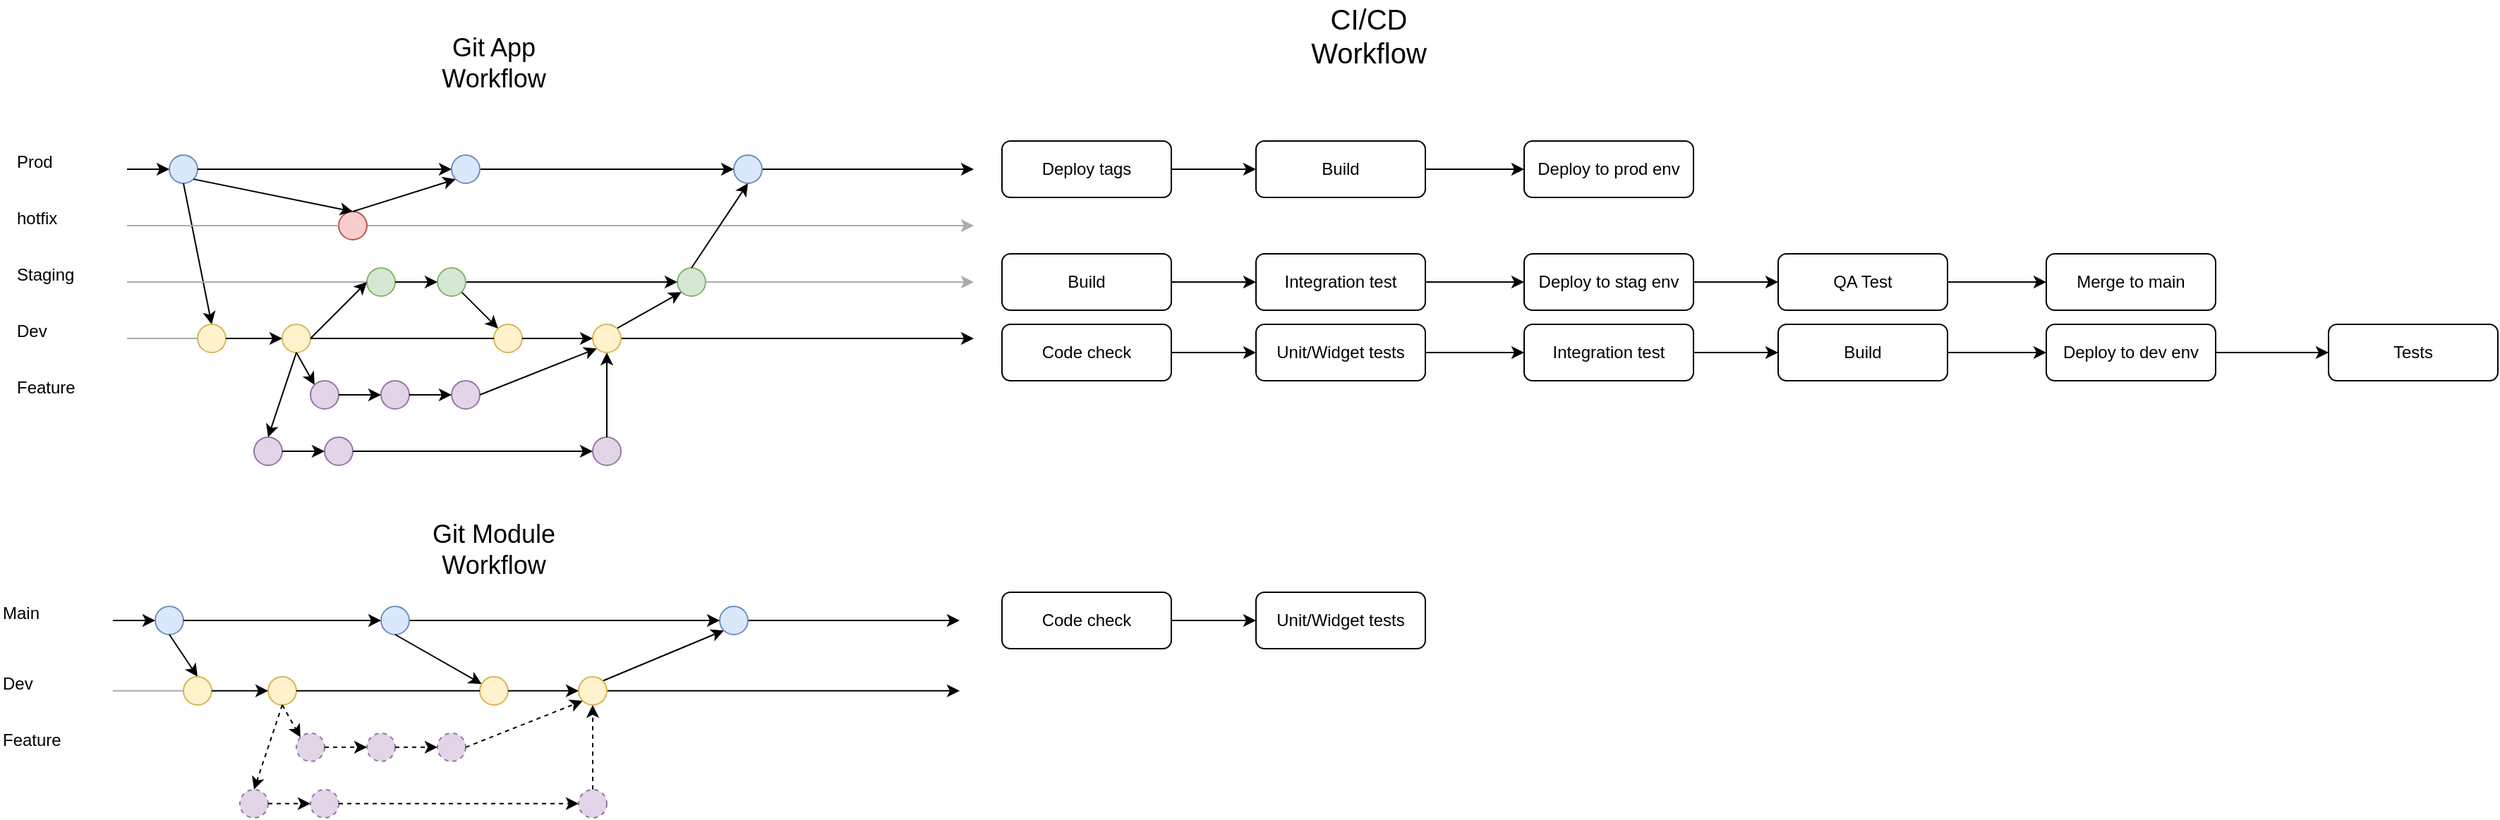 <mxfile version="20.4.1" type="device"><diagram id="oU8CQTp83sV-hjocqRVC" name="Page-1"><mxGraphModel dx="1665" dy="800" grid="1" gridSize="10" guides="1" tooltips="1" connect="1" arrows="1" fold="1" page="1" pageScale="1" pageWidth="850" pageHeight="1100" math="0" shadow="0"><root><mxCell id="0"/><mxCell id="1" parent="0"/><mxCell id="ug-XrsDGcubaLjRISl3a-1" value="" style="endArrow=classic;html=1;rounded=0;startArrow=none;" parent="1" source="ug-XrsDGcubaLjRISl3a-21" edge="1"><mxGeometry width="50" height="50" relative="1" as="geometry"><mxPoint x="120" y="180" as="sourcePoint"/><mxPoint x="720" y="180" as="targetPoint"/></mxGeometry></mxCell><mxCell id="ug-XrsDGcubaLjRISl3a-2" value="" style="endArrow=classic;html=1;rounded=0;startArrow=none;fillColor=#f5f5f5;strokeColor=#ABABAB;" parent="1" source="ug-XrsDGcubaLjRISl3a-17" edge="1"><mxGeometry width="50" height="50" relative="1" as="geometry"><mxPoint x="120" y="220" as="sourcePoint"/><mxPoint x="720" y="220" as="targetPoint"/></mxGeometry></mxCell><mxCell id="ug-XrsDGcubaLjRISl3a-3" value="" style="endArrow=classic;html=1;rounded=0;startArrow=none;strokeColor=#ABABAB;" parent="1" source="ug-XrsDGcubaLjRISl3a-23" edge="1"><mxGeometry width="50" height="50" relative="1" as="geometry"><mxPoint x="120" y="260" as="sourcePoint"/><mxPoint x="720" y="260" as="targetPoint"/></mxGeometry></mxCell><mxCell id="ug-XrsDGcubaLjRISl3a-4" value="" style="endArrow=classic;html=1;rounded=0;startArrow=none;" parent="1" source="ug-XrsDGcubaLjRISl3a-25" edge="1"><mxGeometry width="50" height="50" relative="1" as="geometry"><mxPoint x="120" y="300" as="sourcePoint"/><mxPoint x="720" y="300" as="targetPoint"/></mxGeometry></mxCell><mxCell id="ug-XrsDGcubaLjRISl3a-6" value="Prod" style="text;html=1;strokeColor=none;fillColor=none;align=left;verticalAlign=middle;whiteSpace=wrap;rounded=0;" parent="1" vertex="1"><mxGeometry x="40" y="160" width="60" height="30" as="geometry"/></mxCell><mxCell id="ug-XrsDGcubaLjRISl3a-7" value="hotfix" style="text;html=1;strokeColor=none;fillColor=none;align=left;verticalAlign=middle;whiteSpace=wrap;rounded=0;" parent="1" vertex="1"><mxGeometry x="40" y="200" width="60" height="30" as="geometry"/></mxCell><mxCell id="ug-XrsDGcubaLjRISl3a-8" value="Staging" style="text;html=1;strokeColor=none;fillColor=none;align=left;verticalAlign=middle;whiteSpace=wrap;rounded=0;" parent="1" vertex="1"><mxGeometry x="40" y="240" width="60" height="30" as="geometry"/></mxCell><mxCell id="ug-XrsDGcubaLjRISl3a-9" value="Dev" style="text;html=1;strokeColor=none;fillColor=none;align=left;verticalAlign=middle;whiteSpace=wrap;rounded=0;" parent="1" vertex="1"><mxGeometry x="40" y="280" width="60" height="30" as="geometry"/></mxCell><mxCell id="ug-XrsDGcubaLjRISl3a-10" value="Feature" style="text;html=1;strokeColor=none;fillColor=none;align=left;verticalAlign=middle;whiteSpace=wrap;rounded=0;" parent="1" vertex="1"><mxGeometry x="40" y="320" width="60" height="30" as="geometry"/></mxCell><mxCell id="ug-XrsDGcubaLjRISl3a-12" value="" style="ellipse;whiteSpace=wrap;html=1;aspect=fixed;fillColor=#dae8fc;strokeColor=#6c8ebf;" parent="1" vertex="1"><mxGeometry x="150" y="170" width="20" height="20" as="geometry"/></mxCell><mxCell id="ug-XrsDGcubaLjRISl3a-13" value="" style="endArrow=classic;html=1;rounded=0;endFill=1;" parent="1" target="ug-XrsDGcubaLjRISl3a-12" edge="1"><mxGeometry width="50" height="50" relative="1" as="geometry"><mxPoint x="120" y="180" as="sourcePoint"/><mxPoint x="720" y="180" as="targetPoint"/></mxGeometry></mxCell><mxCell id="ug-XrsDGcubaLjRISl3a-14" value="" style="endArrow=classic;html=1;rounded=0;exitX=0.5;exitY=1;exitDx=0;exitDy=0;entryX=0.5;entryY=0;entryDx=0;entryDy=0;" parent="1" source="ug-XrsDGcubaLjRISl3a-12" target="ug-XrsDGcubaLjRISl3a-15" edge="1"><mxGeometry width="50" height="50" relative="1" as="geometry"><mxPoint x="400" y="330" as="sourcePoint"/><mxPoint x="180" y="280" as="targetPoint"/></mxGeometry></mxCell><mxCell id="ug-XrsDGcubaLjRISl3a-15" value="" style="ellipse;whiteSpace=wrap;html=1;aspect=fixed;fillColor=#fff2cc;strokeColor=#d6b656;" parent="1" vertex="1"><mxGeometry x="170" y="290" width="20" height="20" as="geometry"/></mxCell><mxCell id="ug-XrsDGcubaLjRISl3a-16" value="" style="endArrow=none;html=1;rounded=0;strokeColor=#ABABAB;" parent="1" target="ug-XrsDGcubaLjRISl3a-15" edge="1"><mxGeometry width="50" height="50" relative="1" as="geometry"><mxPoint x="120" y="300" as="sourcePoint"/><mxPoint x="720" y="300" as="targetPoint"/></mxGeometry></mxCell><mxCell id="ug-XrsDGcubaLjRISl3a-17" value="" style="ellipse;whiteSpace=wrap;html=1;aspect=fixed;fillColor=#f8cecc;strokeColor=#b85450;" parent="1" vertex="1"><mxGeometry x="270" y="210" width="20" height="20" as="geometry"/></mxCell><mxCell id="ug-XrsDGcubaLjRISl3a-18" value="" style="endArrow=none;html=1;rounded=0;fillColor=#f5f5f5;strokeColor=#ABABAB;" parent="1" target="ug-XrsDGcubaLjRISl3a-17" edge="1"><mxGeometry width="50" height="50" relative="1" as="geometry"><mxPoint x="120" y="220" as="sourcePoint"/><mxPoint x="720" y="220" as="targetPoint"/></mxGeometry></mxCell><mxCell id="ug-XrsDGcubaLjRISl3a-19" value="" style="ellipse;whiteSpace=wrap;html=1;aspect=fixed;fillColor=#d5e8d4;strokeColor=#82b366;" parent="1" vertex="1"><mxGeometry x="290" y="250" width="20" height="20" as="geometry"/></mxCell><mxCell id="ug-XrsDGcubaLjRISl3a-20" value="" style="endArrow=none;html=1;rounded=0;strokeColor=#ABABAB;" parent="1" target="ug-XrsDGcubaLjRISl3a-19" edge="1"><mxGeometry width="50" height="50" relative="1" as="geometry"><mxPoint x="120" y="260" as="sourcePoint"/><mxPoint x="720" y="260" as="targetPoint"/></mxGeometry></mxCell><mxCell id="ug-XrsDGcubaLjRISl3a-21" value="" style="ellipse;whiteSpace=wrap;html=1;aspect=fixed;fillColor=#dae8fc;strokeColor=#6c8ebf;" parent="1" vertex="1"><mxGeometry x="550" y="170" width="20" height="20" as="geometry"/></mxCell><mxCell id="ug-XrsDGcubaLjRISl3a-22" value="" style="endArrow=classic;html=1;rounded=0;startArrow=none;endFill=1;" parent="1" source="ug-XrsDGcubaLjRISl3a-26" target="ug-XrsDGcubaLjRISl3a-21" edge="1"><mxGeometry width="50" height="50" relative="1" as="geometry"><mxPoint x="170" y="180" as="sourcePoint"/><mxPoint x="720" y="180" as="targetPoint"/></mxGeometry></mxCell><mxCell id="ug-XrsDGcubaLjRISl3a-23" value="" style="ellipse;whiteSpace=wrap;html=1;aspect=fixed;fillColor=#d5e8d4;strokeColor=#82b366;" parent="1" vertex="1"><mxGeometry x="510" y="250" width="20" height="20" as="geometry"/></mxCell><mxCell id="ug-XrsDGcubaLjRISl3a-24" value="" style="endArrow=classic;html=1;rounded=0;startArrow=none;endFill=1;" parent="1" source="ug-XrsDGcubaLjRISl3a-65" target="ug-XrsDGcubaLjRISl3a-23" edge="1"><mxGeometry width="50" height="50" relative="1" as="geometry"><mxPoint x="410" y="260" as="sourcePoint"/><mxPoint x="720" y="260" as="targetPoint"/></mxGeometry></mxCell><mxCell id="ug-XrsDGcubaLjRISl3a-26" value="" style="ellipse;whiteSpace=wrap;html=1;aspect=fixed;fillColor=#dae8fc;strokeColor=#6c8ebf;" parent="1" vertex="1"><mxGeometry x="350" y="170" width="20" height="20" as="geometry"/></mxCell><mxCell id="ug-XrsDGcubaLjRISl3a-27" value="" style="endArrow=classic;html=1;rounded=0;startArrow=none;endFill=1;" parent="1" source="ug-XrsDGcubaLjRISl3a-12" target="ug-XrsDGcubaLjRISl3a-26" edge="1"><mxGeometry width="50" height="50" relative="1" as="geometry"><mxPoint x="170" y="180" as="sourcePoint"/><mxPoint x="550" y="180" as="targetPoint"/></mxGeometry></mxCell><mxCell id="ug-XrsDGcubaLjRISl3a-28" value="" style="ellipse;whiteSpace=wrap;html=1;aspect=fixed;fillColor=#e1d5e7;strokeColor=#9673a6;" parent="1" vertex="1"><mxGeometry x="250" y="330" width="20" height="20" as="geometry"/></mxCell><mxCell id="ug-XrsDGcubaLjRISl3a-30" value="" style="ellipse;whiteSpace=wrap;html=1;aspect=fixed;fillColor=#e1d5e7;strokeColor=#9673a6;" parent="1" vertex="1"><mxGeometry x="300" y="330" width="20" height="20" as="geometry"/></mxCell><mxCell id="ug-XrsDGcubaLjRISl3a-31" value="" style="endArrow=classic;html=1;rounded=0;startArrow=none;endFill=1;" parent="1" source="ug-XrsDGcubaLjRISl3a-28" target="ug-XrsDGcubaLjRISl3a-30" edge="1"><mxGeometry width="50" height="50" relative="1" as="geometry"><mxPoint x="270" y="340" as="sourcePoint"/><mxPoint x="740" y="340" as="targetPoint"/></mxGeometry></mxCell><mxCell id="ug-XrsDGcubaLjRISl3a-32" value="" style="ellipse;whiteSpace=wrap;html=1;aspect=fixed;fillColor=#e1d5e7;strokeColor=#9673a6;" parent="1" vertex="1"><mxGeometry x="350" y="330" width="20" height="20" as="geometry"/></mxCell><mxCell id="ug-XrsDGcubaLjRISl3a-33" value="" style="endArrow=classic;html=1;rounded=0;startArrow=none;endFill=1;" parent="1" source="ug-XrsDGcubaLjRISl3a-30" target="ug-XrsDGcubaLjRISl3a-32" edge="1"><mxGeometry width="50" height="50" relative="1" as="geometry"><mxPoint x="320" y="340" as="sourcePoint"/><mxPoint x="740" y="340" as="targetPoint"/></mxGeometry></mxCell><mxCell id="ug-XrsDGcubaLjRISl3a-34" value="" style="endArrow=classic;html=1;rounded=0;exitX=1;exitY=1;exitDx=0;exitDy=0;entryX=0.5;entryY=0;entryDx=0;entryDy=0;" parent="1" source="ug-XrsDGcubaLjRISl3a-12" target="ug-XrsDGcubaLjRISl3a-17" edge="1"><mxGeometry width="50" height="50" relative="1" as="geometry"><mxPoint x="170" y="200" as="sourcePoint"/><mxPoint x="190" y="300" as="targetPoint"/></mxGeometry></mxCell><mxCell id="ug-XrsDGcubaLjRISl3a-35" value="" style="endArrow=classic;html=1;rounded=0;exitX=0.5;exitY=0;exitDx=0;exitDy=0;entryX=0;entryY=1;entryDx=0;entryDy=0;" parent="1" source="ug-XrsDGcubaLjRISl3a-17" target="ug-XrsDGcubaLjRISl3a-26" edge="1"><mxGeometry width="50" height="50" relative="1" as="geometry"><mxPoint x="280" y="210" as="sourcePoint"/><mxPoint x="350" y="190" as="targetPoint"/></mxGeometry></mxCell><mxCell id="ug-XrsDGcubaLjRISl3a-36" value="" style="endArrow=classic;html=1;rounded=0;entryX=0.5;entryY=1;entryDx=0;entryDy=0;exitX=0.5;exitY=0;exitDx=0;exitDy=0;" parent="1" source="ug-XrsDGcubaLjRISl3a-23" target="ug-XrsDGcubaLjRISl3a-21" edge="1"><mxGeometry width="50" height="50" relative="1" as="geometry"><mxPoint x="290" y="220" as="sourcePoint"/><mxPoint x="370" y="200" as="targetPoint"/></mxGeometry></mxCell><mxCell id="ug-XrsDGcubaLjRISl3a-44" value="" style="ellipse;whiteSpace=wrap;html=1;aspect=fixed;fillColor=#fff2cc;strokeColor=#d6b656;" parent="1" vertex="1"><mxGeometry x="230" y="290" width="20" height="20" as="geometry"/></mxCell><mxCell id="ug-XrsDGcubaLjRISl3a-45" value="" style="endArrow=classic;html=1;rounded=0;startArrow=none;endFill=1;" parent="1" source="ug-XrsDGcubaLjRISl3a-15" target="ug-XrsDGcubaLjRISl3a-44" edge="1"><mxGeometry width="50" height="50" relative="1" as="geometry"><mxPoint x="190" y="300" as="sourcePoint"/><mxPoint x="720" y="300" as="targetPoint"/></mxGeometry></mxCell><mxCell id="ug-XrsDGcubaLjRISl3a-46" value="" style="endArrow=classic;html=1;rounded=0;startArrow=none;endFill=1;entryX=0;entryY=0;entryDx=0;entryDy=0;exitX=0.5;exitY=1;exitDx=0;exitDy=0;" parent="1" source="ug-XrsDGcubaLjRISl3a-44" target="ug-XrsDGcubaLjRISl3a-28" edge="1"><mxGeometry width="50" height="50" relative="1" as="geometry"><mxPoint x="200" y="310" as="sourcePoint"/><mxPoint x="240" y="310" as="targetPoint"/></mxGeometry></mxCell><mxCell id="ug-XrsDGcubaLjRISl3a-47" value="" style="ellipse;whiteSpace=wrap;html=1;aspect=fixed;fillColor=#e1d5e7;strokeColor=#9673a6;" parent="1" vertex="1"><mxGeometry x="210" y="370" width="20" height="20" as="geometry"/></mxCell><mxCell id="ug-XrsDGcubaLjRISl3a-48" value="" style="ellipse;whiteSpace=wrap;html=1;aspect=fixed;fillColor=#e1d5e7;strokeColor=#9673a6;" parent="1" vertex="1"><mxGeometry x="260" y="370" width="20" height="20" as="geometry"/></mxCell><mxCell id="ug-XrsDGcubaLjRISl3a-49" value="" style="endArrow=classic;html=1;rounded=0;startArrow=none;endFill=1;" parent="1" source="ug-XrsDGcubaLjRISl3a-47" target="ug-XrsDGcubaLjRISl3a-48" edge="1"><mxGeometry width="50" height="50" relative="1" as="geometry"><mxPoint x="230" y="380" as="sourcePoint"/><mxPoint x="700" y="380" as="targetPoint"/></mxGeometry></mxCell><mxCell id="ug-XrsDGcubaLjRISl3a-50" value="" style="ellipse;whiteSpace=wrap;html=1;aspect=fixed;fillColor=#e1d5e7;strokeColor=#9673a6;" parent="1" vertex="1"><mxGeometry x="450" y="370" width="20" height="20" as="geometry"/></mxCell><mxCell id="ug-XrsDGcubaLjRISl3a-51" value="" style="endArrow=classic;html=1;rounded=0;startArrow=none;endFill=1;" parent="1" source="ug-XrsDGcubaLjRISl3a-48" target="ug-XrsDGcubaLjRISl3a-50" edge="1"><mxGeometry width="50" height="50" relative="1" as="geometry"><mxPoint x="280" y="380" as="sourcePoint"/><mxPoint x="700" y="380" as="targetPoint"/></mxGeometry></mxCell><mxCell id="ug-XrsDGcubaLjRISl3a-52" value="" style="endArrow=classic;html=1;rounded=0;startArrow=none;endFill=1;entryX=0.5;entryY=0;entryDx=0;entryDy=0;exitX=0.5;exitY=1;exitDx=0;exitDy=0;" parent="1" source="ug-XrsDGcubaLjRISl3a-44" target="ug-XrsDGcubaLjRISl3a-47" edge="1"><mxGeometry width="50" height="50" relative="1" as="geometry"><mxPoint x="250" y="320" as="sourcePoint"/><mxPoint x="262.929" y="342.929" as="targetPoint"/></mxGeometry></mxCell><mxCell id="ug-XrsDGcubaLjRISl3a-53" value="" style="endArrow=classic;html=1;rounded=0;startArrow=none;endFill=1;entryX=0;entryY=1;entryDx=0;entryDy=0;exitX=1;exitY=0.5;exitDx=0;exitDy=0;" parent="1" source="ug-XrsDGcubaLjRISl3a-32" target="ug-XrsDGcubaLjRISl3a-25" edge="1"><mxGeometry width="50" height="50" relative="1" as="geometry"><mxPoint x="380" y="340" as="sourcePoint"/><mxPoint x="450" y="310" as="targetPoint"/></mxGeometry></mxCell><mxCell id="ug-XrsDGcubaLjRISl3a-54" value="" style="endArrow=classic;html=1;rounded=0;startArrow=none;endFill=1;entryX=0.5;entryY=1;entryDx=0;entryDy=0;exitX=0.5;exitY=0;exitDx=0;exitDy=0;" parent="1" source="ug-XrsDGcubaLjRISl3a-50" target="ug-XrsDGcubaLjRISl3a-25" edge="1"><mxGeometry width="50" height="50" relative="1" as="geometry"><mxPoint x="380" y="350" as="sourcePoint"/><mxPoint x="462.929" y="317.071" as="targetPoint"/></mxGeometry></mxCell><mxCell id="ug-XrsDGcubaLjRISl3a-56" value="" style="endArrow=classic;html=1;rounded=0;startArrow=none;endFill=1;entryX=0;entryY=1;entryDx=0;entryDy=0;exitX=1;exitY=0;exitDx=0;exitDy=0;" parent="1" source="ug-XrsDGcubaLjRISl3a-25" target="ug-XrsDGcubaLjRISl3a-23" edge="1"><mxGeometry width="50" height="50" relative="1" as="geometry"><mxPoint x="417.071" y="277.071" as="sourcePoint"/><mxPoint x="462.929" y="302.929" as="targetPoint"/></mxGeometry></mxCell><mxCell id="ug-XrsDGcubaLjRISl3a-57" value="" style="ellipse;whiteSpace=wrap;html=1;aspect=fixed;fillColor=#fff2cc;strokeColor=#d6b656;" parent="1" vertex="1"><mxGeometry x="380" y="290" width="20" height="20" as="geometry"/></mxCell><mxCell id="ug-XrsDGcubaLjRISl3a-58" value="" style="endArrow=none;html=1;rounded=0;startArrow=none;" parent="1" source="ug-XrsDGcubaLjRISl3a-44" target="ug-XrsDGcubaLjRISl3a-57" edge="1"><mxGeometry width="50" height="50" relative="1" as="geometry"><mxPoint x="250" y="300" as="sourcePoint"/><mxPoint x="720" y="300" as="targetPoint"/></mxGeometry></mxCell><mxCell id="ug-XrsDGcubaLjRISl3a-59" value="" style="endArrow=classic;html=1;rounded=0;startArrow=none;endFill=1;entryX=0;entryY=0;entryDx=0;entryDy=0;exitX=1;exitY=1;exitDx=0;exitDy=0;" parent="1" source="ug-XrsDGcubaLjRISl3a-65" target="ug-XrsDGcubaLjRISl3a-57" edge="1"><mxGeometry width="50" height="50" relative="1" as="geometry"><mxPoint x="477.071" y="302.929" as="sourcePoint"/><mxPoint x="522.929" y="277.071" as="targetPoint"/></mxGeometry></mxCell><mxCell id="ug-XrsDGcubaLjRISl3a-25" value="" style="ellipse;whiteSpace=wrap;html=1;aspect=fixed;fillColor=#fff2cc;strokeColor=#d6b656;" parent="1" vertex="1"><mxGeometry x="450" y="290" width="20" height="20" as="geometry"/></mxCell><mxCell id="ug-XrsDGcubaLjRISl3a-63" value="" style="endArrow=classic;html=1;rounded=0;startArrow=none;endFill=1;" parent="1" source="ug-XrsDGcubaLjRISl3a-57" target="ug-XrsDGcubaLjRISl3a-25" edge="1"><mxGeometry width="50" height="50" relative="1" as="geometry"><mxPoint x="400" y="300" as="sourcePoint"/><mxPoint x="720" y="300" as="targetPoint"/></mxGeometry></mxCell><mxCell id="ug-XrsDGcubaLjRISl3a-64" value="" style="endArrow=classic;html=1;rounded=0;startArrow=none;endFill=1;entryX=0;entryY=0.5;entryDx=0;entryDy=0;" parent="1" target="ug-XrsDGcubaLjRISl3a-19" edge="1"><mxGeometry width="50" height="50" relative="1" as="geometry"><mxPoint x="250" y="300" as="sourcePoint"/><mxPoint x="240" y="310" as="targetPoint"/></mxGeometry></mxCell><mxCell id="ug-XrsDGcubaLjRISl3a-65" value="" style="ellipse;whiteSpace=wrap;html=1;aspect=fixed;fillColor=#d5e8d4;strokeColor=#82b366;" parent="1" vertex="1"><mxGeometry x="340" y="250" width="20" height="20" as="geometry"/></mxCell><mxCell id="ug-XrsDGcubaLjRISl3a-66" value="" style="endArrow=classic;html=1;rounded=0;startArrow=none;endFill=1;" parent="1" source="ug-XrsDGcubaLjRISl3a-19" target="ug-XrsDGcubaLjRISl3a-65" edge="1"><mxGeometry width="50" height="50" relative="1" as="geometry"><mxPoint x="330" y="260" as="sourcePoint"/><mxPoint x="510" y="260" as="targetPoint"/></mxGeometry></mxCell><mxCell id="ug-XrsDGcubaLjRISl3a-67" value="" style="endArrow=classic;html=1;rounded=0;startArrow=none;" parent="1" source="ug-XrsDGcubaLjRISl3a-85" edge="1"><mxGeometry width="50" height="50" relative="1" as="geometry"><mxPoint x="110" y="500" as="sourcePoint"/><mxPoint x="710" y="500" as="targetPoint"/></mxGeometry></mxCell><mxCell id="ug-XrsDGcubaLjRISl3a-70" value="" style="endArrow=classic;html=1;rounded=0;startArrow=none;" parent="1" source="ug-XrsDGcubaLjRISl3a-114" edge="1"><mxGeometry width="50" height="50" relative="1" as="geometry"><mxPoint x="110" y="549.93" as="sourcePoint"/><mxPoint x="710" y="549.93" as="targetPoint"/></mxGeometry></mxCell><mxCell id="ug-XrsDGcubaLjRISl3a-71" value="Main" style="text;html=1;strokeColor=none;fillColor=none;align=left;verticalAlign=middle;whiteSpace=wrap;rounded=0;" parent="1" vertex="1"><mxGeometry x="30" y="480" width="60" height="30" as="geometry"/></mxCell><mxCell id="ug-XrsDGcubaLjRISl3a-74" value="Dev" style="text;html=1;strokeColor=none;fillColor=none;align=left;verticalAlign=middle;whiteSpace=wrap;rounded=0;" parent="1" vertex="1"><mxGeometry x="30" y="529.93" width="60" height="30" as="geometry"/></mxCell><mxCell id="ug-XrsDGcubaLjRISl3a-75" value="Feature" style="text;html=1;strokeColor=none;fillColor=none;align=left;verticalAlign=middle;whiteSpace=wrap;rounded=0;" parent="1" vertex="1"><mxGeometry x="30" y="569.93" width="60" height="30" as="geometry"/></mxCell><mxCell id="ug-XrsDGcubaLjRISl3a-76" value="" style="ellipse;whiteSpace=wrap;html=1;aspect=fixed;fillColor=#dae8fc;strokeColor=#6c8ebf;" parent="1" vertex="1"><mxGeometry x="140" y="490" width="20" height="20" as="geometry"/></mxCell><mxCell id="ug-XrsDGcubaLjRISl3a-77" value="" style="endArrow=classic;html=1;rounded=0;endFill=1;" parent="1" target="ug-XrsDGcubaLjRISl3a-76" edge="1"><mxGeometry width="50" height="50" relative="1" as="geometry"><mxPoint x="110.0" y="500" as="sourcePoint"/><mxPoint x="710" y="500" as="targetPoint"/></mxGeometry></mxCell><mxCell id="ug-XrsDGcubaLjRISl3a-78" value="" style="endArrow=classic;html=1;rounded=0;exitX=0.5;exitY=1;exitDx=0;exitDy=0;entryX=0.5;entryY=0;entryDx=0;entryDy=0;" parent="1" source="ug-XrsDGcubaLjRISl3a-76" target="ug-XrsDGcubaLjRISl3a-79" edge="1"><mxGeometry width="50" height="50" relative="1" as="geometry"><mxPoint x="390" y="650" as="sourcePoint"/><mxPoint x="170" y="600" as="targetPoint"/></mxGeometry></mxCell><mxCell id="ug-XrsDGcubaLjRISl3a-79" value="" style="ellipse;whiteSpace=wrap;html=1;aspect=fixed;fillColor=#fff2cc;strokeColor=#d6b656;" parent="1" vertex="1"><mxGeometry x="160" y="539.93" width="20" height="20" as="geometry"/></mxCell><mxCell id="ug-XrsDGcubaLjRISl3a-80" value="" style="endArrow=none;html=1;rounded=0;strokeColor=#ABABAB;" parent="1" target="ug-XrsDGcubaLjRISl3a-79" edge="1"><mxGeometry width="50" height="50" relative="1" as="geometry"><mxPoint x="110.0" y="549.93" as="sourcePoint"/><mxPoint x="710" y="549.93" as="targetPoint"/></mxGeometry></mxCell><mxCell id="ug-XrsDGcubaLjRISl3a-85" value="" style="ellipse;whiteSpace=wrap;html=1;aspect=fixed;fillColor=#dae8fc;strokeColor=#6c8ebf;" parent="1" vertex="1"><mxGeometry x="540" y="490" width="20" height="20" as="geometry"/></mxCell><mxCell id="ug-XrsDGcubaLjRISl3a-86" value="" style="endArrow=classic;html=1;rounded=0;startArrow=none;endFill=1;" parent="1" source="ug-XrsDGcubaLjRISl3a-89" target="ug-XrsDGcubaLjRISl3a-85" edge="1"><mxGeometry width="50" height="50" relative="1" as="geometry"><mxPoint x="160" y="500" as="sourcePoint"/><mxPoint x="710" y="500" as="targetPoint"/></mxGeometry></mxCell><mxCell id="ug-XrsDGcubaLjRISl3a-89" value="" style="ellipse;whiteSpace=wrap;html=1;aspect=fixed;fillColor=#dae8fc;strokeColor=#6c8ebf;" parent="1" vertex="1"><mxGeometry x="300" y="490" width="20" height="20" as="geometry"/></mxCell><mxCell id="ug-XrsDGcubaLjRISl3a-90" value="" style="endArrow=classic;html=1;rounded=0;startArrow=none;endFill=1;" parent="1" source="ug-XrsDGcubaLjRISl3a-76" target="ug-XrsDGcubaLjRISl3a-89" edge="1"><mxGeometry width="50" height="50" relative="1" as="geometry"><mxPoint x="160" y="500" as="sourcePoint"/><mxPoint x="540" y="500" as="targetPoint"/></mxGeometry></mxCell><mxCell id="ug-XrsDGcubaLjRISl3a-91" value="" style="ellipse;whiteSpace=wrap;html=1;aspect=fixed;fillColor=#e1d5e7;strokeColor=#9673a6;dashed=1;" parent="1" vertex="1"><mxGeometry x="240" y="579.93" width="20" height="20" as="geometry"/></mxCell><mxCell id="ug-XrsDGcubaLjRISl3a-92" value="" style="ellipse;whiteSpace=wrap;html=1;aspect=fixed;fillColor=#e1d5e7;strokeColor=#9673a6;dashed=1;" parent="1" vertex="1"><mxGeometry x="290" y="579.93" width="20" height="20" as="geometry"/></mxCell><mxCell id="ug-XrsDGcubaLjRISl3a-93" value="" style="endArrow=classic;html=1;rounded=0;startArrow=none;endFill=1;dashed=1;" parent="1" source="ug-XrsDGcubaLjRISl3a-91" target="ug-XrsDGcubaLjRISl3a-92" edge="1"><mxGeometry width="50" height="50" relative="1" as="geometry"><mxPoint x="260" y="589.93" as="sourcePoint"/><mxPoint x="730" y="589.93" as="targetPoint"/></mxGeometry></mxCell><mxCell id="ug-XrsDGcubaLjRISl3a-94" value="" style="ellipse;whiteSpace=wrap;html=1;aspect=fixed;fillColor=#e1d5e7;strokeColor=#9673a6;dashed=1;" parent="1" vertex="1"><mxGeometry x="340" y="579.93" width="20" height="20" as="geometry"/></mxCell><mxCell id="ug-XrsDGcubaLjRISl3a-95" value="" style="endArrow=classic;html=1;rounded=0;startArrow=none;endFill=1;dashed=1;" parent="1" source="ug-XrsDGcubaLjRISl3a-92" target="ug-XrsDGcubaLjRISl3a-94" edge="1"><mxGeometry width="50" height="50" relative="1" as="geometry"><mxPoint x="310" y="589.93" as="sourcePoint"/><mxPoint x="730" y="589.93" as="targetPoint"/></mxGeometry></mxCell><mxCell id="ug-XrsDGcubaLjRISl3a-99" value="" style="ellipse;whiteSpace=wrap;html=1;aspect=fixed;fillColor=#fff2cc;strokeColor=#d6b656;" parent="1" vertex="1"><mxGeometry x="220" y="539.93" width="20" height="20" as="geometry"/></mxCell><mxCell id="ug-XrsDGcubaLjRISl3a-100" value="" style="endArrow=classic;html=1;rounded=0;startArrow=none;endFill=1;" parent="1" source="ug-XrsDGcubaLjRISl3a-79" target="ug-XrsDGcubaLjRISl3a-99" edge="1"><mxGeometry width="50" height="50" relative="1" as="geometry"><mxPoint x="180" y="549.93" as="sourcePoint"/><mxPoint x="710" y="549.93" as="targetPoint"/></mxGeometry></mxCell><mxCell id="ug-XrsDGcubaLjRISl3a-101" value="" style="endArrow=classic;html=1;rounded=0;startArrow=none;endFill=1;entryX=0;entryY=0;entryDx=0;entryDy=0;exitX=0.5;exitY=1;exitDx=0;exitDy=0;dashed=1;" parent="1" source="ug-XrsDGcubaLjRISl3a-99" target="ug-XrsDGcubaLjRISl3a-91" edge="1"><mxGeometry width="50" height="50" relative="1" as="geometry"><mxPoint x="190" y="559.93" as="sourcePoint"/><mxPoint x="230" y="559.93" as="targetPoint"/></mxGeometry></mxCell><mxCell id="ug-XrsDGcubaLjRISl3a-102" value="" style="ellipse;whiteSpace=wrap;html=1;aspect=fixed;fillColor=#e1d5e7;strokeColor=#9673a6;dashed=1;" parent="1" vertex="1"><mxGeometry x="200" y="619.93" width="20" height="20" as="geometry"/></mxCell><mxCell id="ug-XrsDGcubaLjRISl3a-103" value="" style="ellipse;whiteSpace=wrap;html=1;aspect=fixed;fillColor=#e1d5e7;strokeColor=#9673a6;dashed=1;" parent="1" vertex="1"><mxGeometry x="250" y="619.93" width="20" height="20" as="geometry"/></mxCell><mxCell id="ug-XrsDGcubaLjRISl3a-104" value="" style="endArrow=classic;html=1;rounded=0;startArrow=none;endFill=1;dashed=1;" parent="1" source="ug-XrsDGcubaLjRISl3a-102" target="ug-XrsDGcubaLjRISl3a-103" edge="1"><mxGeometry width="50" height="50" relative="1" as="geometry"><mxPoint x="220" y="629.93" as="sourcePoint"/><mxPoint x="690" y="629.93" as="targetPoint"/></mxGeometry></mxCell><mxCell id="ug-XrsDGcubaLjRISl3a-105" value="" style="ellipse;whiteSpace=wrap;html=1;aspect=fixed;fillColor=#e1d5e7;strokeColor=#9673a6;dashed=1;" parent="1" vertex="1"><mxGeometry x="440" y="619.93" width="20" height="20" as="geometry"/></mxCell><mxCell id="ug-XrsDGcubaLjRISl3a-106" value="" style="endArrow=classic;html=1;rounded=0;startArrow=none;endFill=1;dashed=1;" parent="1" source="ug-XrsDGcubaLjRISl3a-103" target="ug-XrsDGcubaLjRISl3a-105" edge="1"><mxGeometry width="50" height="50" relative="1" as="geometry"><mxPoint x="270" y="629.93" as="sourcePoint"/><mxPoint x="690" y="629.93" as="targetPoint"/></mxGeometry></mxCell><mxCell id="ug-XrsDGcubaLjRISl3a-107" value="" style="endArrow=classic;html=1;rounded=0;startArrow=none;endFill=1;entryX=0.5;entryY=0;entryDx=0;entryDy=0;exitX=0.5;exitY=1;exitDx=0;exitDy=0;dashed=1;" parent="1" source="ug-XrsDGcubaLjRISl3a-99" target="ug-XrsDGcubaLjRISl3a-102" edge="1"><mxGeometry width="50" height="50" relative="1" as="geometry"><mxPoint x="240" y="569.93" as="sourcePoint"/><mxPoint x="252.929" y="592.859" as="targetPoint"/></mxGeometry></mxCell><mxCell id="ug-XrsDGcubaLjRISl3a-108" value="" style="endArrow=classic;html=1;rounded=0;startArrow=none;endFill=1;entryX=0;entryY=1;entryDx=0;entryDy=0;exitX=1;exitY=0.5;exitDx=0;exitDy=0;dashed=1;" parent="1" source="ug-XrsDGcubaLjRISl3a-94" target="ug-XrsDGcubaLjRISl3a-114" edge="1"><mxGeometry width="50" height="50" relative="1" as="geometry"><mxPoint x="370" y="589.93" as="sourcePoint"/><mxPoint x="440" y="559.93" as="targetPoint"/></mxGeometry></mxCell><mxCell id="ug-XrsDGcubaLjRISl3a-109" value="" style="endArrow=classic;html=1;rounded=0;startArrow=none;endFill=1;entryX=0.5;entryY=1;entryDx=0;entryDy=0;exitX=0.5;exitY=0;exitDx=0;exitDy=0;dashed=1;" parent="1" source="ug-XrsDGcubaLjRISl3a-105" target="ug-XrsDGcubaLjRISl3a-114" edge="1"><mxGeometry width="50" height="50" relative="1" as="geometry"><mxPoint x="370" y="599.93" as="sourcePoint"/><mxPoint x="452.929" y="567.001" as="targetPoint"/></mxGeometry></mxCell><mxCell id="ug-XrsDGcubaLjRISl3a-110" value="" style="endArrow=classic;html=1;rounded=0;startArrow=none;endFill=1;entryX=0;entryY=1;entryDx=0;entryDy=0;exitX=1;exitY=0;exitDx=0;exitDy=0;" parent="1" source="ug-XrsDGcubaLjRISl3a-114" target="ug-XrsDGcubaLjRISl3a-85" edge="1"><mxGeometry width="50" height="50" relative="1" as="geometry"><mxPoint x="407.071" y="527.001" as="sourcePoint"/><mxPoint x="502.929" y="517.001" as="targetPoint"/></mxGeometry></mxCell><mxCell id="ug-XrsDGcubaLjRISl3a-111" value="" style="ellipse;whiteSpace=wrap;html=1;aspect=fixed;fillColor=#fff2cc;strokeColor=#d6b656;" parent="1" vertex="1"><mxGeometry x="370" y="539.93" width="20" height="20" as="geometry"/></mxCell><mxCell id="ug-XrsDGcubaLjRISl3a-112" value="" style="endArrow=none;html=1;rounded=0;startArrow=none;" parent="1" source="ug-XrsDGcubaLjRISl3a-99" target="ug-XrsDGcubaLjRISl3a-111" edge="1"><mxGeometry width="50" height="50" relative="1" as="geometry"><mxPoint x="240" y="549.93" as="sourcePoint"/><mxPoint x="710" y="549.93" as="targetPoint"/></mxGeometry></mxCell><mxCell id="ug-XrsDGcubaLjRISl3a-114" value="" style="ellipse;whiteSpace=wrap;html=1;aspect=fixed;fillColor=#fff2cc;strokeColor=#d6b656;" parent="1" vertex="1"><mxGeometry x="440" y="539.93" width="20" height="20" as="geometry"/></mxCell><mxCell id="ug-XrsDGcubaLjRISl3a-115" value="" style="endArrow=classic;html=1;rounded=0;startArrow=none;endFill=1;" parent="1" source="ug-XrsDGcubaLjRISl3a-111" target="ug-XrsDGcubaLjRISl3a-114" edge="1"><mxGeometry width="50" height="50" relative="1" as="geometry"><mxPoint x="390" y="549.93" as="sourcePoint"/><mxPoint x="710" y="549.93" as="targetPoint"/></mxGeometry></mxCell><mxCell id="ug-XrsDGcubaLjRISl3a-119" value="" style="endArrow=classic;html=1;rounded=0;exitX=0.5;exitY=1;exitDx=0;exitDy=0;" parent="1" source="ug-XrsDGcubaLjRISl3a-89" target="ug-XrsDGcubaLjRISl3a-111" edge="1"><mxGeometry width="50" height="50" relative="1" as="geometry"><mxPoint x="160" y="520" as="sourcePoint"/><mxPoint x="180" y="549.93" as="targetPoint"/></mxGeometry></mxCell><mxCell id="ug-XrsDGcubaLjRISl3a-120" value="&lt;font style=&quot;font-size: 18px;&quot;&gt;Git App Workflow&lt;/font&gt;" style="text;html=1;strokeColor=none;fillColor=none;align=center;verticalAlign=middle;whiteSpace=wrap;rounded=0;" parent="1" vertex="1"><mxGeometry x="330" y="80" width="100" height="50" as="geometry"/></mxCell><mxCell id="ug-XrsDGcubaLjRISl3a-121" value="&lt;font style=&quot;font-size: 18px;&quot;&gt;Git Module Workflow&lt;/font&gt;" style="text;html=1;strokeColor=none;fillColor=none;align=center;verticalAlign=middle;whiteSpace=wrap;rounded=0;" parent="1" vertex="1"><mxGeometry x="330" y="430" width="100" height="40" as="geometry"/></mxCell><mxCell id="ug-XrsDGcubaLjRISl3a-122" value="&lt;font style=&quot;font-size: 20px;&quot;&gt;CI/CD Workflow&lt;/font&gt;" style="text;html=1;strokeColor=none;fillColor=none;align=center;verticalAlign=middle;whiteSpace=wrap;rounded=0;" parent="1" vertex="1"><mxGeometry x="940" y="60" width="120" height="50" as="geometry"/></mxCell><mxCell id="ug-XrsDGcubaLjRISl3a-126" style="edgeStyle=orthogonalEdgeStyle;rounded=0;orthogonalLoop=1;jettySize=auto;html=1;exitX=1;exitY=0.5;exitDx=0;exitDy=0;entryX=0;entryY=0.5;entryDx=0;entryDy=0;strokeColor=#000000;endArrow=classic;endFill=1;" parent="1" source="ug-XrsDGcubaLjRISl3a-123" target="ug-XrsDGcubaLjRISl3a-124" edge="1"><mxGeometry relative="1" as="geometry"/></mxCell><mxCell id="ug-XrsDGcubaLjRISl3a-123" value="Deploy tags" style="rounded=1;whiteSpace=wrap;html=1;" parent="1" vertex="1"><mxGeometry x="740" y="160" width="120" height="40" as="geometry"/></mxCell><mxCell id="ug-XrsDGcubaLjRISl3a-127" style="edgeStyle=orthogonalEdgeStyle;rounded=0;orthogonalLoop=1;jettySize=auto;html=1;exitX=1;exitY=0.5;exitDx=0;exitDy=0;entryX=0;entryY=0.5;entryDx=0;entryDy=0;strokeColor=#000000;endArrow=classic;endFill=1;" parent="1" source="ug-XrsDGcubaLjRISl3a-124" target="ug-XrsDGcubaLjRISl3a-125" edge="1"><mxGeometry relative="1" as="geometry"/></mxCell><mxCell id="ug-XrsDGcubaLjRISl3a-124" value="Build" style="rounded=1;whiteSpace=wrap;html=1;" parent="1" vertex="1"><mxGeometry x="920" y="160" width="120" height="40" as="geometry"/></mxCell><mxCell id="ug-XrsDGcubaLjRISl3a-125" value="Deploy to prod env" style="rounded=1;whiteSpace=wrap;html=1;" parent="1" vertex="1"><mxGeometry x="1110" y="160" width="120" height="40" as="geometry"/></mxCell><mxCell id="ug-XrsDGcubaLjRISl3a-128" style="edgeStyle=orthogonalEdgeStyle;rounded=0;orthogonalLoop=1;jettySize=auto;html=1;exitX=1;exitY=0.5;exitDx=0;exitDy=0;entryX=0;entryY=0.5;entryDx=0;entryDy=0;strokeColor=#000000;endArrow=classic;endFill=1;" parent="1" source="ug-XrsDGcubaLjRISl3a-129" target="ug-XrsDGcubaLjRISl3a-131" edge="1"><mxGeometry relative="1" as="geometry"/></mxCell><mxCell id="ug-XrsDGcubaLjRISl3a-129" value="Build" style="rounded=1;whiteSpace=wrap;html=1;" parent="1" vertex="1"><mxGeometry x="740" y="240" width="120" height="40" as="geometry"/></mxCell><mxCell id="ug-XrsDGcubaLjRISl3a-130" style="edgeStyle=orthogonalEdgeStyle;rounded=0;orthogonalLoop=1;jettySize=auto;html=1;exitX=1;exitY=0.5;exitDx=0;exitDy=0;entryX=0;entryY=0.5;entryDx=0;entryDy=0;strokeColor=#000000;endArrow=classic;endFill=1;" parent="1" source="ug-XrsDGcubaLjRISl3a-131" target="ug-XrsDGcubaLjRISl3a-132" edge="1"><mxGeometry relative="1" as="geometry"/></mxCell><mxCell id="ug-XrsDGcubaLjRISl3a-131" value="Integration test" style="rounded=1;whiteSpace=wrap;html=1;" parent="1" vertex="1"><mxGeometry x="920" y="240" width="120" height="40" as="geometry"/></mxCell><mxCell id="ug-XrsDGcubaLjRISl3a-134" style="edgeStyle=orthogonalEdgeStyle;rounded=0;orthogonalLoop=1;jettySize=auto;html=1;exitX=1;exitY=0.5;exitDx=0;exitDy=0;entryX=0;entryY=0.5;entryDx=0;entryDy=0;strokeColor=#000000;endArrow=classic;endFill=1;" parent="1" source="ug-XrsDGcubaLjRISl3a-132" target="ug-XrsDGcubaLjRISl3a-133" edge="1"><mxGeometry relative="1" as="geometry"/></mxCell><mxCell id="ug-XrsDGcubaLjRISl3a-132" value="Deploy to stag env" style="rounded=1;whiteSpace=wrap;html=1;" parent="1" vertex="1"><mxGeometry x="1110" y="240" width="120" height="40" as="geometry"/></mxCell><mxCell id="ug-XrsDGcubaLjRISl3a-143" style="edgeStyle=orthogonalEdgeStyle;rounded=0;orthogonalLoop=1;jettySize=auto;html=1;exitX=1;exitY=0.5;exitDx=0;exitDy=0;entryX=0;entryY=0.5;entryDx=0;entryDy=0;strokeColor=#000000;endArrow=classic;endFill=1;" parent="1" source="ug-XrsDGcubaLjRISl3a-133" target="ug-XrsDGcubaLjRISl3a-142" edge="1"><mxGeometry relative="1" as="geometry"/></mxCell><mxCell id="ug-XrsDGcubaLjRISl3a-133" value="QA Test" style="rounded=1;whiteSpace=wrap;html=1;" parent="1" vertex="1"><mxGeometry x="1290" y="240" width="120" height="40" as="geometry"/></mxCell><mxCell id="ug-XrsDGcubaLjRISl3a-135" style="edgeStyle=orthogonalEdgeStyle;rounded=0;orthogonalLoop=1;jettySize=auto;html=1;exitX=1;exitY=0.5;exitDx=0;exitDy=0;entryX=0;entryY=0.5;entryDx=0;entryDy=0;strokeColor=#000000;endArrow=classic;endFill=1;" parent="1" source="ug-XrsDGcubaLjRISl3a-136" target="ug-XrsDGcubaLjRISl3a-138" edge="1"><mxGeometry relative="1" as="geometry"/></mxCell><mxCell id="ug-XrsDGcubaLjRISl3a-136" value="Code check" style="rounded=1;whiteSpace=wrap;html=1;" parent="1" vertex="1"><mxGeometry x="740" y="290" width="120" height="40" as="geometry"/></mxCell><mxCell id="ug-XrsDGcubaLjRISl3a-137" style="edgeStyle=orthogonalEdgeStyle;rounded=0;orthogonalLoop=1;jettySize=auto;html=1;exitX=1;exitY=0.5;exitDx=0;exitDy=0;entryX=0;entryY=0.5;entryDx=0;entryDy=0;strokeColor=#000000;endArrow=classic;endFill=1;" parent="1" source="ug-XrsDGcubaLjRISl3a-138" target="ug-XrsDGcubaLjRISl3a-140" edge="1"><mxGeometry relative="1" as="geometry"/></mxCell><mxCell id="ug-XrsDGcubaLjRISl3a-138" value="Unit/Widget tests" style="rounded=1;whiteSpace=wrap;html=1;" parent="1" vertex="1"><mxGeometry x="920" y="290" width="120" height="40" as="geometry"/></mxCell><mxCell id="ug-XrsDGcubaLjRISl3a-139" style="edgeStyle=orthogonalEdgeStyle;rounded=0;orthogonalLoop=1;jettySize=auto;html=1;exitX=1;exitY=0.5;exitDx=0;exitDy=0;entryX=0;entryY=0.5;entryDx=0;entryDy=0;strokeColor=#000000;endArrow=classic;endFill=1;" parent="1" source="ug-XrsDGcubaLjRISl3a-140" target="ug-XrsDGcubaLjRISl3a-141" edge="1"><mxGeometry relative="1" as="geometry"/></mxCell><mxCell id="ug-XrsDGcubaLjRISl3a-140" value="Integration test" style="rounded=1;whiteSpace=wrap;html=1;" parent="1" vertex="1"><mxGeometry x="1110" y="290" width="120" height="40" as="geometry"/></mxCell><mxCell id="ug-XrsDGcubaLjRISl3a-145" style="edgeStyle=orthogonalEdgeStyle;rounded=0;orthogonalLoop=1;jettySize=auto;html=1;exitX=1;exitY=0.5;exitDx=0;exitDy=0;entryX=0;entryY=0.5;entryDx=0;entryDy=0;strokeColor=#000000;endArrow=classic;endFill=1;" parent="1" source="ug-XrsDGcubaLjRISl3a-141" target="ug-XrsDGcubaLjRISl3a-144" edge="1"><mxGeometry relative="1" as="geometry"/></mxCell><mxCell id="ug-XrsDGcubaLjRISl3a-141" value="Build" style="rounded=1;whiteSpace=wrap;html=1;" parent="1" vertex="1"><mxGeometry x="1290" y="290" width="120" height="40" as="geometry"/></mxCell><mxCell id="ug-XrsDGcubaLjRISl3a-142" value="Merge to main" style="rounded=1;whiteSpace=wrap;html=1;" parent="1" vertex="1"><mxGeometry x="1480" y="240" width="120" height="40" as="geometry"/></mxCell><mxCell id="XHeQWKHyrGTvf76Kzd2v-5" style="edgeStyle=orthogonalEdgeStyle;rounded=0;orthogonalLoop=1;jettySize=auto;html=1;exitX=1;exitY=0.5;exitDx=0;exitDy=0;fontSize=20;" parent="1" source="ug-XrsDGcubaLjRISl3a-144" target="XHeQWKHyrGTvf76Kzd2v-4" edge="1"><mxGeometry relative="1" as="geometry"/></mxCell><mxCell id="ug-XrsDGcubaLjRISl3a-144" value="Deploy to dev env" style="rounded=1;whiteSpace=wrap;html=1;" parent="1" vertex="1"><mxGeometry x="1480" y="290" width="120" height="40" as="geometry"/></mxCell><mxCell id="ug-XrsDGcubaLjRISl3a-146" style="edgeStyle=orthogonalEdgeStyle;rounded=0;orthogonalLoop=1;jettySize=auto;html=1;exitX=1;exitY=0.5;exitDx=0;exitDy=0;entryX=0;entryY=0.5;entryDx=0;entryDy=0;strokeColor=#000000;endArrow=classic;endFill=1;" parent="1" source="ug-XrsDGcubaLjRISl3a-147" target="ug-XrsDGcubaLjRISl3a-149" edge="1"><mxGeometry relative="1" as="geometry"/></mxCell><mxCell id="ug-XrsDGcubaLjRISl3a-147" value="Code check" style="rounded=1;whiteSpace=wrap;html=1;" parent="1" vertex="1"><mxGeometry x="740" y="480" width="120" height="40" as="geometry"/></mxCell><mxCell id="ug-XrsDGcubaLjRISl3a-149" value="Unit/Widget tests" style="rounded=1;whiteSpace=wrap;html=1;" parent="1" vertex="1"><mxGeometry x="920" y="480" width="120" height="40" as="geometry"/></mxCell><mxCell id="XHeQWKHyrGTvf76Kzd2v-4" value="Tests" style="rounded=1;whiteSpace=wrap;html=1;" parent="1" vertex="1"><mxGeometry x="1680" y="290" width="120" height="40" as="geometry"/></mxCell></root></mxGraphModel></diagram></mxfile>